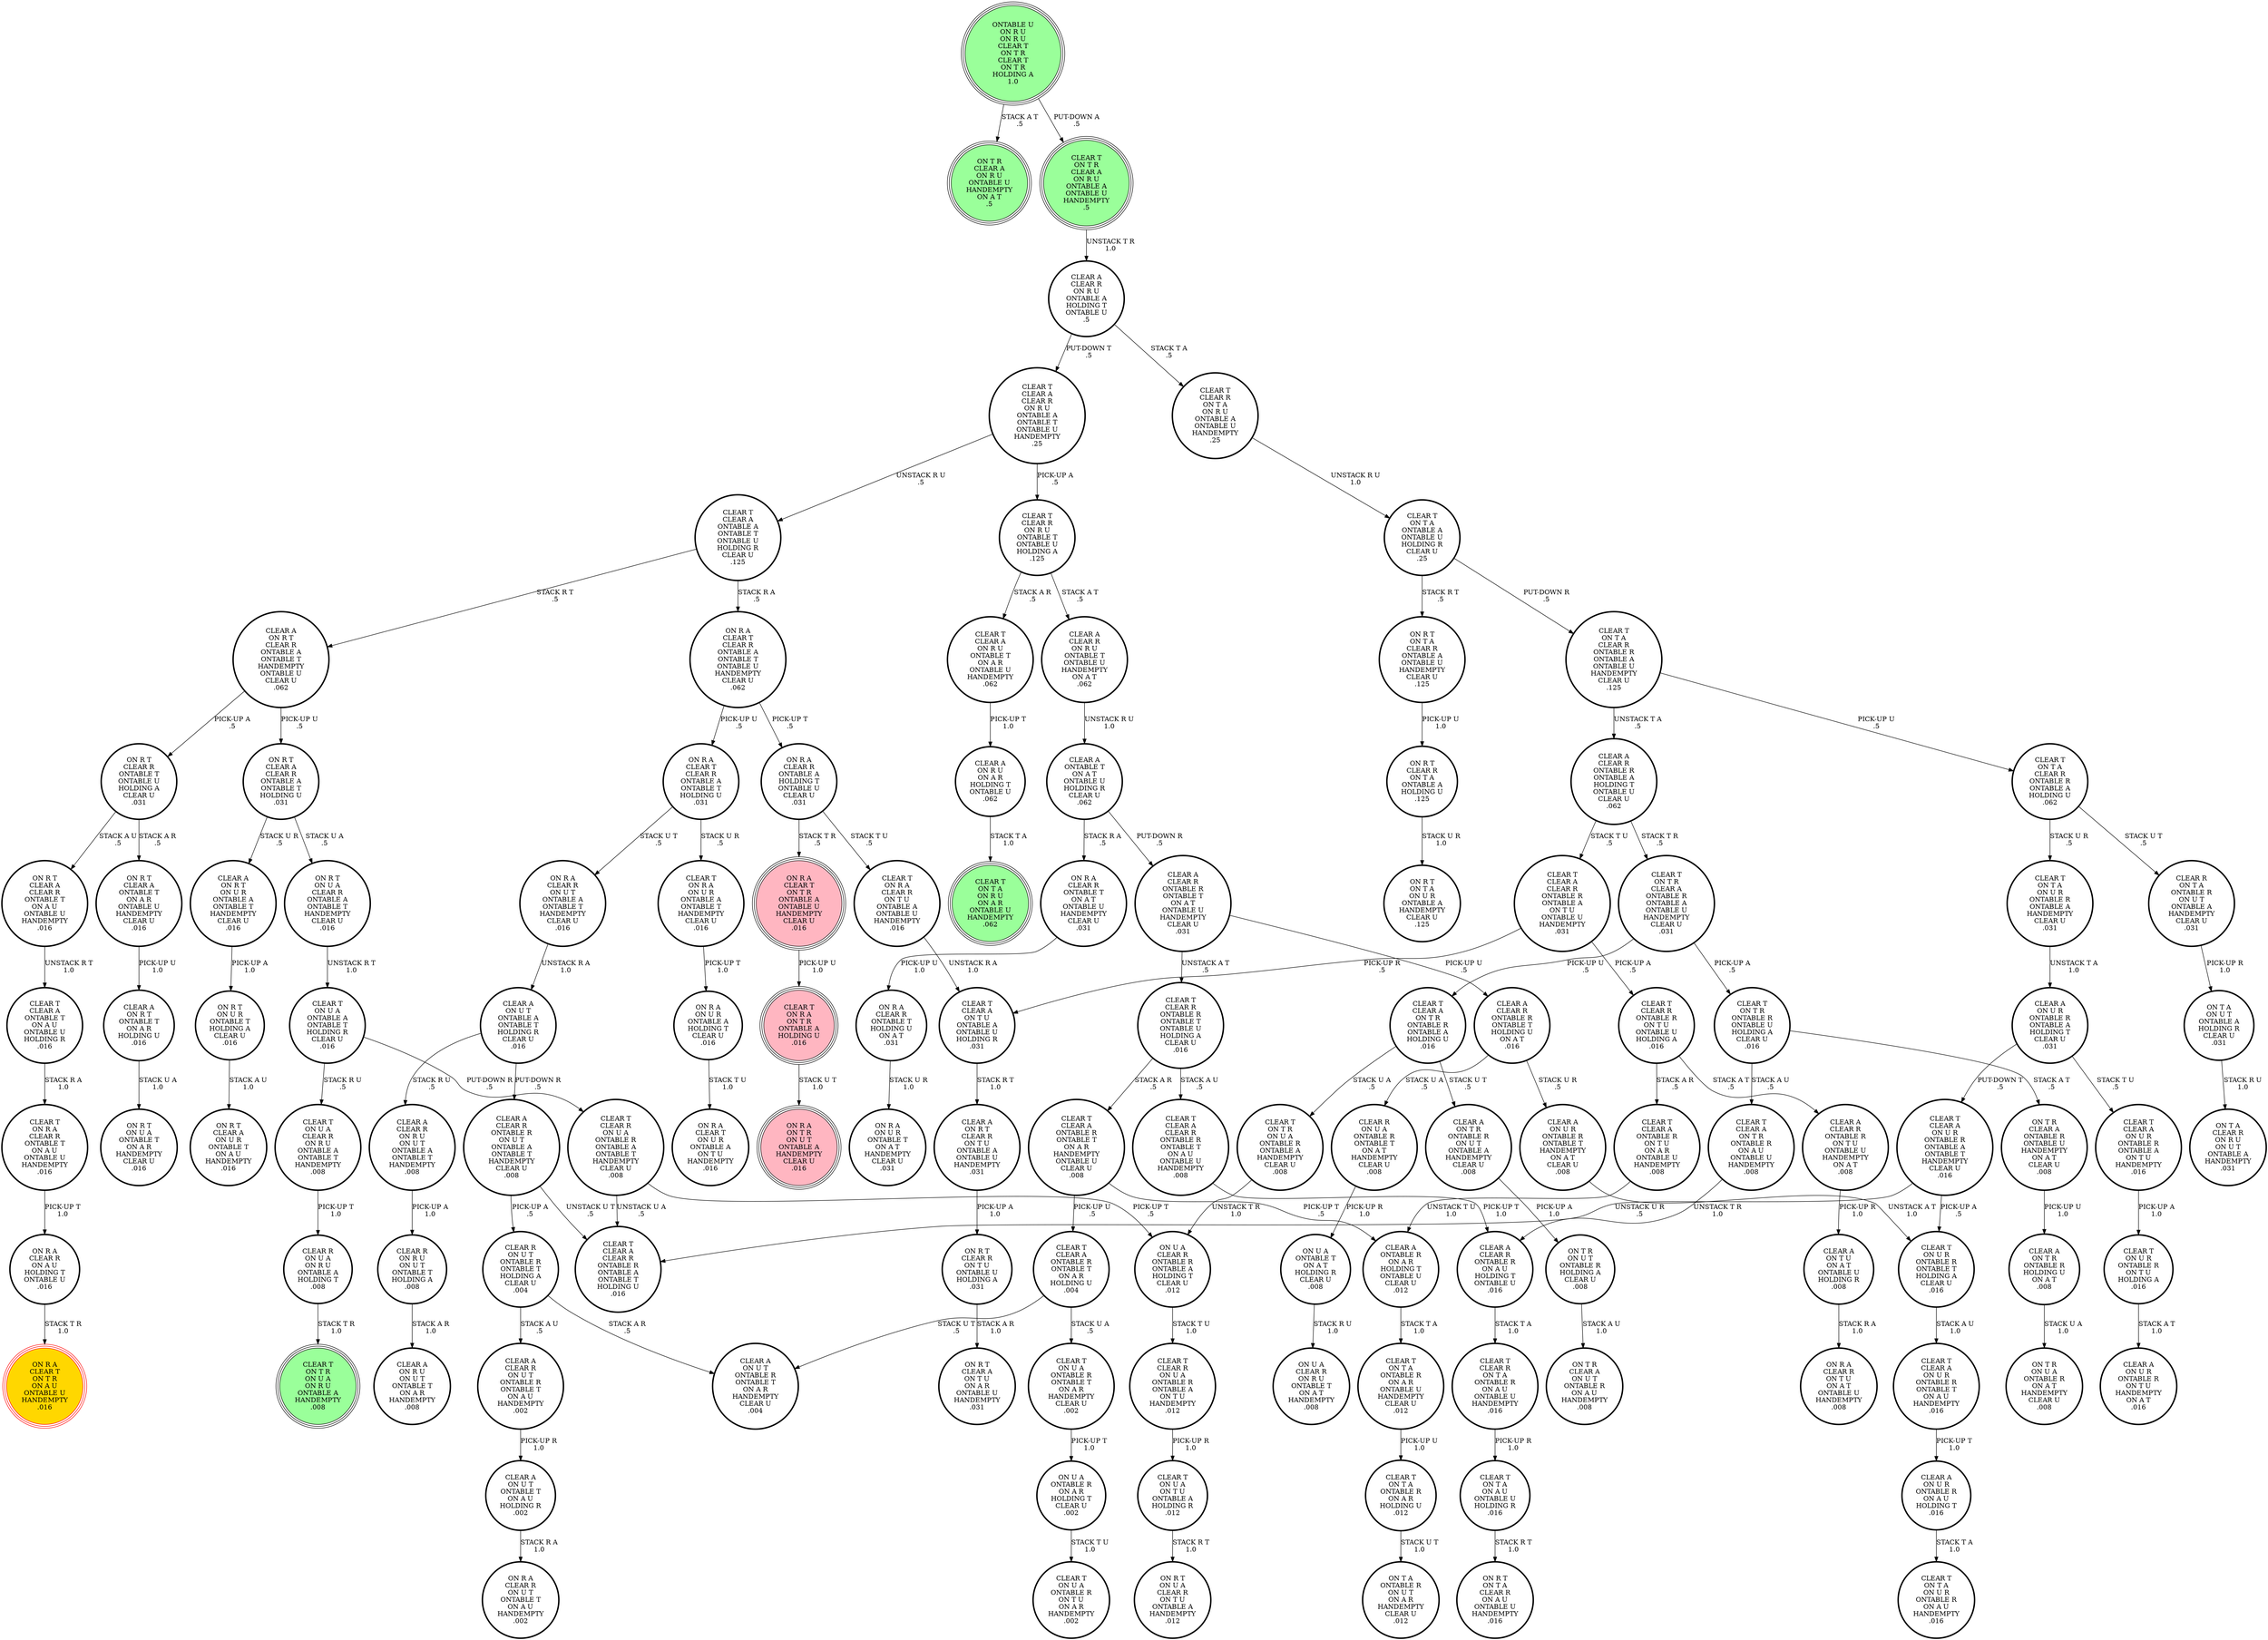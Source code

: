 digraph {
"CLEAR A\nON U R\nONTABLE R\nON A U\nHOLDING T\n.016\n" -> "CLEAR T\nON T A\nON U R\nONTABLE R\nON A U\nHANDEMPTY\n.016\n"[label="STACK T A\n1.0\n"];
"CLEAR T\nCLEAR A\nCLEAR R\nONTABLE R\nONTABLE A\nON T U\nONTABLE U\nHANDEMPTY\n.031\n" -> "CLEAR T\nCLEAR A\nON T U\nONTABLE A\nONTABLE U\nHOLDING R\n.031\n"[label="PICK-UP R\n.5\n"];
"CLEAR T\nCLEAR A\nCLEAR R\nONTABLE R\nONTABLE A\nON T U\nONTABLE U\nHANDEMPTY\n.031\n" -> "CLEAR T\nCLEAR R\nONTABLE R\nON T U\nONTABLE U\nHOLDING A\n.016\n"[label="PICK-UP A\n.5\n"];
"CLEAR A\nCLEAR R\nONTABLE R\nON T U\nONTABLE U\nHANDEMPTY\nON A T\n.008\n" -> "CLEAR A\nON T U\nON A T\nONTABLE U\nHOLDING R\n.008\n"[label="PICK-UP R\n1.0\n"];
"CLEAR T\nCLEAR A\nONTABLE A\nONTABLE T\nONTABLE U\nHOLDING R\nCLEAR U\n.125\n" -> "CLEAR A\nON R T\nCLEAR R\nONTABLE A\nONTABLE T\nHANDEMPTY\nONTABLE U\nCLEAR U\n.062\n"[label="STACK R T\n.5\n"];
"CLEAR T\nCLEAR A\nONTABLE A\nONTABLE T\nONTABLE U\nHOLDING R\nCLEAR U\n.125\n" -> "ON R A\nCLEAR T\nCLEAR R\nONTABLE A\nONTABLE T\nONTABLE U\nHANDEMPTY\nCLEAR U\n.062\n"[label="STACK R A\n.5\n"];
"ON T R\nON U T\nONTABLE R\nHOLDING A\nCLEAR U\n.008\n" -> "ON T R\nCLEAR A\nON U T\nONTABLE R\nON A U\nHANDEMPTY\n.008\n"[label="STACK A U\n1.0\n"];
"CLEAR A\nCLEAR R\nONTABLE R\nON U T\nONTABLE A\nONTABLE T\nHANDEMPTY\nCLEAR U\n.008\n" -> "CLEAR R\nON U T\nONTABLE R\nONTABLE T\nHOLDING A\nCLEAR U\n.004\n"[label="PICK-UP A\n.5\n"];
"CLEAR A\nCLEAR R\nONTABLE R\nON U T\nONTABLE A\nONTABLE T\nHANDEMPTY\nCLEAR U\n.008\n" -> "CLEAR T\nCLEAR A\nCLEAR R\nONTABLE R\nONTABLE A\nONTABLE T\nHOLDING U\n.016\n"[label="UNSTACK U T\n.5\n"];
"CLEAR T\nCLEAR A\nCLEAR R\nON R U\nONTABLE A\nONTABLE T\nONTABLE U\nHANDEMPTY\n.25\n" -> "CLEAR T\nCLEAR A\nONTABLE A\nONTABLE T\nONTABLE U\nHOLDING R\nCLEAR U\n.125\n"[label="UNSTACK R U\n.5\n"];
"CLEAR T\nCLEAR A\nCLEAR R\nON R U\nONTABLE A\nONTABLE T\nONTABLE U\nHANDEMPTY\n.25\n" -> "CLEAR T\nCLEAR R\nON R U\nONTABLE T\nONTABLE U\nHOLDING A\n.125\n"[label="PICK-UP A\n.5\n"];
"CLEAR T\nCLEAR A\nON T R\nONTABLE R\nON A U\nONTABLE U\nHANDEMPTY\n.008\n" -> "CLEAR A\nCLEAR R\nONTABLE R\nON A U\nHOLDING T\nONTABLE U\n.016\n"[label="UNSTACK T R\n1.0\n"];
"CLEAR A\nCLEAR R\nON R U\nON U T\nONTABLE A\nONTABLE T\nHANDEMPTY\n.008\n" -> "CLEAR R\nON R U\nON U T\nONTABLE T\nHOLDING A\n.008\n"[label="PICK-UP A\n1.0\n"];
"CLEAR R\nON U A\nON R U\nONTABLE A\nHOLDING T\n.008\n" -> "CLEAR T\nON T R\nON U A\nON R U\nONTABLE A\nHANDEMPTY\n.008\n"[label="STACK T R\n1.0\n"];
"ONTABLE U\nON R U\nON R U\nCLEAR T\nON T R\nCLEAR T\nON T R\nHOLDING A\n1.0\n" -> "ON T R\nCLEAR A\nON R U\nONTABLE U\nHANDEMPTY\nON A T\n.5\n"[label="STACK A T\n.5\n"];
"ONTABLE U\nON R U\nON R U\nCLEAR T\nON T R\nCLEAR T\nON T R\nHOLDING A\n1.0\n" -> "CLEAR T\nON T R\nCLEAR A\nON R U\nONTABLE A\nONTABLE U\nHANDEMPTY\n.5\n"[label="PUT-DOWN A\n.5\n"];
"ON R A\nCLEAR T\nCLEAR R\nONTABLE A\nONTABLE T\nONTABLE U\nHANDEMPTY\nCLEAR U\n.062\n" -> "ON R A\nCLEAR R\nONTABLE A\nHOLDING T\nONTABLE U\nCLEAR U\n.031\n"[label="PICK-UP T\n.5\n"];
"ON R A\nCLEAR T\nCLEAR R\nONTABLE A\nONTABLE T\nONTABLE U\nHANDEMPTY\nCLEAR U\n.062\n" -> "ON R A\nCLEAR T\nCLEAR R\nONTABLE A\nONTABLE T\nHOLDING U\n.031\n"[label="PICK-UP U\n.5\n"];
"ON R A\nCLEAR R\nONTABLE T\nHOLDING U\nON A T\n.031\n" -> "ON R A\nON U R\nONTABLE T\nON A T\nHANDEMPTY\nCLEAR U\n.031\n"[label="STACK U R\n1.0\n"];
"CLEAR A\nON T U\nON A T\nONTABLE U\nHOLDING R\n.008\n" -> "ON R A\nCLEAR R\nON T U\nON A T\nONTABLE U\nHANDEMPTY\n.008\n"[label="STACK R A\n1.0\n"];
"CLEAR T\nON U A\nONTABLE R\nONTABLE T\nON A R\nHANDEMPTY\nCLEAR U\n.002\n" -> "ON U A\nONTABLE R\nON A R\nHOLDING T\nCLEAR U\n.002\n"[label="PICK-UP T\n1.0\n"];
"CLEAR T\nON U A\nCLEAR R\nON R U\nONTABLE A\nONTABLE T\nHANDEMPTY\n.008\n" -> "CLEAR R\nON U A\nON R U\nONTABLE A\nHOLDING T\n.008\n"[label="PICK-UP T\n1.0\n"];
"CLEAR T\nCLEAR A\nONTABLE R\nONTABLE T\nON A R\nHANDEMPTY\nONTABLE U\nCLEAR U\n.008\n" -> "CLEAR A\nONTABLE R\nON A R\nHOLDING T\nONTABLE U\nCLEAR U\n.012\n"[label="PICK-UP T\n.5\n"];
"CLEAR T\nCLEAR A\nONTABLE R\nONTABLE T\nON A R\nHANDEMPTY\nONTABLE U\nCLEAR U\n.008\n" -> "CLEAR T\nCLEAR A\nONTABLE R\nONTABLE T\nON A R\nHOLDING U\n.004\n"[label="PICK-UP U\n.5\n"];
"CLEAR R\nON R U\nON U T\nONTABLE T\nHOLDING A\n.008\n" -> "CLEAR A\nON R U\nON U T\nONTABLE T\nON A R\nHANDEMPTY\n.008\n"[label="STACK A R\n1.0\n"];
"CLEAR T\nON T A\nONTABLE A\nONTABLE U\nHOLDING R\nCLEAR U\n.25\n" -> "ON R T\nON T A\nCLEAR R\nONTABLE A\nONTABLE U\nHANDEMPTY\nCLEAR U\n.125\n"[label="STACK R T\n.5\n"];
"CLEAR T\nON T A\nONTABLE A\nONTABLE U\nHOLDING R\nCLEAR U\n.25\n" -> "CLEAR T\nON T A\nCLEAR R\nONTABLE R\nONTABLE A\nONTABLE U\nHANDEMPTY\nCLEAR U\n.125\n"[label="PUT-DOWN R\n.5\n"];
"CLEAR A\nONTABLE R\nON A R\nHOLDING T\nONTABLE U\nCLEAR U\n.012\n" -> "CLEAR T\nON T A\nONTABLE R\nON A R\nONTABLE U\nHANDEMPTY\nCLEAR U\n.012\n"[label="STACK T A\n1.0\n"];
"CLEAR T\nCLEAR R\nON U A\nONTABLE R\nONTABLE A\nON T U\nHANDEMPTY\n.012\n" -> "CLEAR T\nON U A\nON T U\nONTABLE A\nHOLDING R\n.012\n"[label="PICK-UP R\n1.0\n"];
"CLEAR T\nON T A\nONTABLE R\nON A R\nHOLDING U\n.012\n" -> "ON T A\nONTABLE R\nON U T\nON A R\nHANDEMPTY\nCLEAR U\n.012\n"[label="STACK U T\n1.0\n"];
"ON R A\nCLEAR T\nON T R\nONTABLE A\nONTABLE U\nHANDEMPTY\nCLEAR U\n.016\n" -> "CLEAR T\nON R A\nON T R\nONTABLE A\nHOLDING U\n.016\n"[label="PICK-UP U\n1.0\n"];
"CLEAR T\nCLEAR A\nON U R\nONTABLE R\nONTABLE T\nON A U\nHANDEMPTY\n.016\n" -> "CLEAR A\nON U R\nONTABLE R\nON A U\nHOLDING T\n.016\n"[label="PICK-UP T\n1.0\n"];
"CLEAR T\nCLEAR A\nONTABLE R\nONTABLE T\nON A R\nHOLDING U\n.004\n" -> "CLEAR T\nON U A\nONTABLE R\nONTABLE T\nON A R\nHANDEMPTY\nCLEAR U\n.002\n"[label="STACK U A\n.5\n"];
"CLEAR T\nCLEAR A\nONTABLE R\nONTABLE T\nON A R\nHOLDING U\n.004\n" -> "CLEAR A\nON U T\nONTABLE R\nONTABLE T\nON A R\nHANDEMPTY\nCLEAR U\n.004\n"[label="STACK U T\n.5\n"];
"CLEAR T\nON T R\nCLEAR A\nONTABLE R\nONTABLE A\nONTABLE U\nHANDEMPTY\nCLEAR U\n.031\n" -> "CLEAR T\nON T R\nONTABLE R\nONTABLE U\nHOLDING A\nCLEAR U\n.016\n"[label="PICK-UP A\n.5\n"];
"CLEAR T\nON T R\nCLEAR A\nONTABLE R\nONTABLE A\nONTABLE U\nHANDEMPTY\nCLEAR U\n.031\n" -> "CLEAR T\nCLEAR A\nON T R\nONTABLE R\nONTABLE A\nHOLDING U\n.016\n"[label="PICK-UP U\n.5\n"];
"CLEAR A\nCLEAR R\nON U T\nONTABLE R\nONTABLE T\nON A U\nHANDEMPTY\n.002\n" -> "CLEAR A\nON U T\nONTABLE T\nON A U\nHOLDING R\n.002\n"[label="PICK-UP R\n1.0\n"];
"CLEAR T\nON T R\nCLEAR A\nON R U\nONTABLE A\nONTABLE U\nHANDEMPTY\n.5\n" -> "CLEAR A\nCLEAR R\nON R U\nONTABLE A\nHOLDING T\nONTABLE U\n.5\n"[label="UNSTACK T R\n1.0\n"];
"CLEAR R\nON T A\nONTABLE R\nON U T\nONTABLE A\nHANDEMPTY\nCLEAR U\n.031\n" -> "ON T A\nON U T\nONTABLE A\nHOLDING R\nCLEAR U\n.031\n"[label="PICK-UP R\n1.0\n"];
"CLEAR A\nCLEAR R\nON R U\nONTABLE A\nHOLDING T\nONTABLE U\n.5\n" -> "CLEAR T\nCLEAR R\nON T A\nON R U\nONTABLE A\nONTABLE U\nHANDEMPTY\n.25\n"[label="STACK T A\n.5\n"];
"CLEAR A\nCLEAR R\nON R U\nONTABLE A\nHOLDING T\nONTABLE U\n.5\n" -> "CLEAR T\nCLEAR A\nCLEAR R\nON R U\nONTABLE A\nONTABLE T\nONTABLE U\nHANDEMPTY\n.25\n"[label="PUT-DOWN T\n.5\n"];
"CLEAR A\nON R T\nON U R\nONTABLE A\nONTABLE T\nHANDEMPTY\nCLEAR U\n.016\n" -> "ON R T\nON U R\nONTABLE T\nHOLDING A\nCLEAR U\n.016\n"[label="PICK-UP A\n1.0\n"];
"ON R A\nCLEAR T\nCLEAR R\nONTABLE A\nONTABLE T\nHOLDING U\n.031\n" -> "CLEAR T\nON R A\nON U R\nONTABLE A\nONTABLE T\nHANDEMPTY\nCLEAR U\n.016\n"[label="STACK U R\n.5\n"];
"ON R A\nCLEAR T\nCLEAR R\nONTABLE A\nONTABLE T\nHOLDING U\n.031\n" -> "ON R A\nCLEAR R\nON U T\nONTABLE A\nONTABLE T\nHANDEMPTY\nCLEAR U\n.016\n"[label="STACK U T\n.5\n"];
"CLEAR T\nON T A\nON A U\nONTABLE U\nHOLDING R\n.016\n" -> "ON R T\nON T A\nCLEAR R\nON A U\nONTABLE U\nHANDEMPTY\n.016\n"[label="STACK R T\n1.0\n"];
"CLEAR A\nON R T\nCLEAR R\nONTABLE A\nONTABLE T\nHANDEMPTY\nONTABLE U\nCLEAR U\n.062\n" -> "ON R T\nCLEAR R\nONTABLE T\nONTABLE U\nHOLDING A\nCLEAR U\n.031\n"[label="PICK-UP A\n.5\n"];
"CLEAR A\nON R T\nCLEAR R\nONTABLE A\nONTABLE T\nHANDEMPTY\nONTABLE U\nCLEAR U\n.062\n" -> "ON R T\nCLEAR A\nCLEAR R\nONTABLE A\nONTABLE T\nHOLDING U\n.031\n"[label="PICK-UP U\n.5\n"];
"CLEAR T\nON R A\nCLEAR R\nONTABLE T\nON A U\nONTABLE U\nHANDEMPTY\n.016\n" -> "ON R A\nCLEAR R\nON A U\nHOLDING T\nONTABLE U\n.016\n"[label="PICK-UP T\n1.0\n"];
"CLEAR R\nON U A\nONTABLE R\nONTABLE T\nON A T\nHANDEMPTY\nCLEAR U\n.008\n" -> "ON U A\nONTABLE T\nON A T\nHOLDING R\nCLEAR U\n.008\n"[label="PICK-UP R\n1.0\n"];
"CLEAR T\nON U R\nONTABLE R\nONTABLE T\nHOLDING A\nCLEAR U\n.016\n" -> "CLEAR T\nCLEAR A\nON U R\nONTABLE R\nONTABLE T\nON A U\nHANDEMPTY\n.016\n"[label="STACK A U\n1.0\n"];
"CLEAR T\nON T A\nONTABLE R\nON A R\nONTABLE U\nHANDEMPTY\nCLEAR U\n.012\n" -> "CLEAR T\nON T A\nONTABLE R\nON A R\nHOLDING U\n.012\n"[label="PICK-UP U\n1.0\n"];
"ON R T\nCLEAR A\nONTABLE T\nON A R\nONTABLE U\nHANDEMPTY\nCLEAR U\n.016\n" -> "CLEAR A\nON R T\nONTABLE T\nON A R\nHOLDING U\n.016\n"[label="PICK-UP U\n1.0\n"];
"ON R T\nCLEAR R\nON T U\nONTABLE U\nHOLDING A\n.031\n" -> "ON R T\nCLEAR A\nON T U\nON A R\nONTABLE U\nHANDEMPTY\n.031\n"[label="STACK A R\n1.0\n"];
"CLEAR A\nON U T\nONTABLE T\nON A U\nHOLDING R\n.002\n" -> "ON R A\nCLEAR R\nON U T\nONTABLE T\nON A U\nHANDEMPTY\n.002\n"[label="STACK R A\n1.0\n"];
"CLEAR T\nCLEAR A\nON T R\nONTABLE R\nONTABLE A\nHOLDING U\n.016\n" -> "CLEAR T\nON T R\nON U A\nONTABLE R\nONTABLE A\nHANDEMPTY\nCLEAR U\n.008\n"[label="STACK U A\n.5\n"];
"CLEAR T\nCLEAR A\nON T R\nONTABLE R\nONTABLE A\nHOLDING U\n.016\n" -> "CLEAR A\nON T R\nONTABLE R\nON U T\nONTABLE A\nHANDEMPTY\nCLEAR U\n.008\n"[label="STACK U T\n.5\n"];
"CLEAR A\nCLEAR R\nONTABLE R\nONTABLE T\nHOLDING U\nON A T\n.016\n" -> "CLEAR R\nON U A\nONTABLE R\nONTABLE T\nON A T\nHANDEMPTY\nCLEAR U\n.008\n"[label="STACK U A\n.5\n"];
"CLEAR A\nCLEAR R\nONTABLE R\nONTABLE T\nHOLDING U\nON A T\n.016\n" -> "CLEAR A\nON U R\nONTABLE R\nONTABLE T\nHANDEMPTY\nON A T\nCLEAR U\n.008\n"[label="STACK U R\n.5\n"];
"CLEAR A\nON U T\nONTABLE A\nONTABLE T\nHOLDING R\nCLEAR U\n.016\n" -> "CLEAR A\nCLEAR R\nONTABLE R\nON U T\nONTABLE A\nONTABLE T\nHANDEMPTY\nCLEAR U\n.008\n"[label="PUT-DOWN R\n.5\n"];
"CLEAR A\nON U T\nONTABLE A\nONTABLE T\nHOLDING R\nCLEAR U\n.016\n" -> "CLEAR A\nCLEAR R\nON R U\nON U T\nONTABLE A\nONTABLE T\nHANDEMPTY\n.008\n"[label="STACK R U\n.5\n"];
"CLEAR T\nCLEAR A\nCLEAR R\nONTABLE R\nONTABLE T\nON A U\nONTABLE U\nHANDEMPTY\n.008\n" -> "CLEAR A\nCLEAR R\nONTABLE R\nON A U\nHOLDING T\nONTABLE U\n.016\n"[label="PICK-UP T\n1.0\n"];
"CLEAR A\nON R U\nON A R\nHOLDING T\nONTABLE U\n.062\n" -> "CLEAR T\nON T A\nON R U\nON A R\nONTABLE U\nHANDEMPTY\n.062\n"[label="STACK T A\n1.0\n"];
"CLEAR T\nCLEAR R\nONTABLE R\nONTABLE T\nONTABLE U\nHOLDING A\nCLEAR U\n.016\n" -> "CLEAR T\nCLEAR A\nONTABLE R\nONTABLE T\nON A R\nHANDEMPTY\nONTABLE U\nCLEAR U\n.008\n"[label="STACK A R\n.5\n"];
"CLEAR T\nCLEAR R\nONTABLE R\nONTABLE T\nONTABLE U\nHOLDING A\nCLEAR U\n.016\n" -> "CLEAR T\nCLEAR A\nCLEAR R\nONTABLE R\nONTABLE T\nON A U\nONTABLE U\nHANDEMPTY\n.008\n"[label="STACK A U\n.5\n"];
"CLEAR A\nON U R\nONTABLE R\nONTABLE T\nHANDEMPTY\nON A T\nCLEAR U\n.008\n" -> "CLEAR T\nON U R\nONTABLE R\nONTABLE T\nHOLDING A\nCLEAR U\n.016\n"[label="UNSTACK A T\n1.0\n"];
"CLEAR A\nCLEAR R\nONTABLE R\nONTABLE A\nHOLDING T\nONTABLE U\nCLEAR U\n.062\n" -> "CLEAR T\nON T R\nCLEAR A\nONTABLE R\nONTABLE A\nONTABLE U\nHANDEMPTY\nCLEAR U\n.031\n"[label="STACK T R\n.5\n"];
"CLEAR A\nCLEAR R\nONTABLE R\nONTABLE A\nHOLDING T\nONTABLE U\nCLEAR U\n.062\n" -> "CLEAR T\nCLEAR A\nCLEAR R\nONTABLE R\nONTABLE A\nON T U\nONTABLE U\nHANDEMPTY\n.031\n"[label="STACK T U\n.5\n"];
"CLEAR A\nONTABLE T\nON A T\nONTABLE U\nHOLDING R\nCLEAR U\n.062\n" -> "CLEAR A\nCLEAR R\nONTABLE R\nONTABLE T\nON A T\nONTABLE U\nHANDEMPTY\nCLEAR U\n.031\n"[label="PUT-DOWN R\n.5\n"];
"CLEAR A\nONTABLE T\nON A T\nONTABLE U\nHOLDING R\nCLEAR U\n.062\n" -> "ON R A\nCLEAR R\nONTABLE T\nON A T\nONTABLE U\nHANDEMPTY\nCLEAR U\n.031\n"[label="STACK R A\n.5\n"];
"CLEAR A\nON T R\nONTABLE R\nON U T\nONTABLE A\nHANDEMPTY\nCLEAR U\n.008\n" -> "ON T R\nON U T\nONTABLE R\nHOLDING A\nCLEAR U\n.008\n"[label="PICK-UP A\n1.0\n"];
"CLEAR T\nCLEAR A\nON R U\nONTABLE T\nON A R\nONTABLE U\nHANDEMPTY\n.062\n" -> "CLEAR A\nON R U\nON A R\nHOLDING T\nONTABLE U\n.062\n"[label="PICK-UP T\n1.0\n"];
"ON R A\nCLEAR R\nON A U\nHOLDING T\nONTABLE U\n.016\n" -> "ON R A\nCLEAR T\nON T R\nON A U\nONTABLE U\nHANDEMPTY\n.016\n"[label="STACK T R\n1.0\n"];
"ON R T\nCLEAR R\nON T A\nONTABLE A\nHOLDING U\n.125\n" -> "ON R T\nON T A\nON U R\nONTABLE A\nHANDEMPTY\nCLEAR U\n.125\n"[label="STACK U R\n1.0\n"];
"CLEAR T\nON R A\nON T R\nONTABLE A\nHOLDING U\n.016\n" -> "ON R A\nON T R\nON U T\nONTABLE A\nHANDEMPTY\nCLEAR U\n.016\n"[label="STACK U T\n1.0\n"];
"CLEAR T\nON U R\nONTABLE R\nON T U\nHOLDING A\n.016\n" -> "CLEAR A\nON U R\nONTABLE R\nON T U\nHANDEMPTY\nON A T\n.016\n"[label="STACK A T\n1.0\n"];
"CLEAR T\nCLEAR R\nON T A\nONTABLE R\nON A U\nONTABLE U\nHANDEMPTY\n.016\n" -> "CLEAR T\nON T A\nON A U\nONTABLE U\nHOLDING R\n.016\n"[label="PICK-UP R\n1.0\n"];
"ON U A\nCLEAR R\nONTABLE R\nONTABLE A\nHOLDING T\nCLEAR U\n.012\n" -> "CLEAR T\nCLEAR R\nON U A\nONTABLE R\nONTABLE A\nON T U\nHANDEMPTY\n.012\n"[label="STACK T U\n1.0\n"];
"ON U A\nONTABLE R\nON A R\nHOLDING T\nCLEAR U\n.002\n" -> "CLEAR T\nON U A\nONTABLE R\nON T U\nON A R\nHANDEMPTY\n.002\n"[label="STACK T U\n1.0\n"];
"CLEAR T\nCLEAR A\nON T U\nONTABLE A\nONTABLE U\nHOLDING R\n.031\n" -> "CLEAR A\nON R T\nCLEAR R\nON T U\nONTABLE A\nONTABLE U\nHANDEMPTY\n.031\n"[label="STACK R T\n1.0\n"];
"ON R T\nCLEAR A\nCLEAR R\nONTABLE T\nON A U\nONTABLE U\nHANDEMPTY\n.016\n" -> "CLEAR T\nCLEAR A\nONTABLE T\nON A U\nONTABLE U\nHOLDING R\n.016\n"[label="UNSTACK R T\n1.0\n"];
"CLEAR T\nCLEAR A\nONTABLE T\nON A U\nONTABLE U\nHOLDING R\n.016\n" -> "CLEAR T\nON R A\nCLEAR R\nONTABLE T\nON A U\nONTABLE U\nHANDEMPTY\n.016\n"[label="STACK R A\n1.0\n"];
"CLEAR T\nCLEAR A\nON U R\nONTABLE R\nONTABLE A\nONTABLE T\nHANDEMPTY\nCLEAR U\n.016\n" -> "CLEAR T\nCLEAR A\nCLEAR R\nONTABLE R\nONTABLE A\nONTABLE T\nHOLDING U\n.016\n"[label="UNSTACK U R\n.5\n"];
"CLEAR T\nCLEAR A\nON U R\nONTABLE R\nONTABLE A\nONTABLE T\nHANDEMPTY\nCLEAR U\n.016\n" -> "CLEAR T\nON U R\nONTABLE R\nONTABLE T\nHOLDING A\nCLEAR U\n.016\n"[label="PICK-UP A\n.5\n"];
"ON R A\nCLEAR R\nONTABLE A\nHOLDING T\nONTABLE U\nCLEAR U\n.031\n" -> "ON R A\nCLEAR T\nON T R\nONTABLE A\nONTABLE U\nHANDEMPTY\nCLEAR U\n.016\n"[label="STACK T R\n.5\n"];
"ON R A\nCLEAR R\nONTABLE A\nHOLDING T\nONTABLE U\nCLEAR U\n.031\n" -> "CLEAR T\nON R A\nCLEAR R\nON T U\nONTABLE A\nONTABLE U\nHANDEMPTY\n.016\n"[label="STACK T U\n.5\n"];
"CLEAR T\nON T A\nCLEAR R\nONTABLE R\nONTABLE A\nONTABLE U\nHANDEMPTY\nCLEAR U\n.125\n" -> "CLEAR A\nCLEAR R\nONTABLE R\nONTABLE A\nHOLDING T\nONTABLE U\nCLEAR U\n.062\n"[label="UNSTACK T A\n.5\n"];
"CLEAR T\nON T A\nCLEAR R\nONTABLE R\nONTABLE A\nONTABLE U\nHANDEMPTY\nCLEAR U\n.125\n" -> "CLEAR T\nON T A\nCLEAR R\nONTABLE R\nONTABLE A\nHOLDING U\n.062\n"[label="PICK-UP U\n.5\n"];
"CLEAR A\nON R T\nCLEAR R\nON T U\nONTABLE A\nONTABLE U\nHANDEMPTY\n.031\n" -> "ON R T\nCLEAR R\nON T U\nONTABLE U\nHOLDING A\n.031\n"[label="PICK-UP A\n1.0\n"];
"CLEAR T\nON T A\nCLEAR R\nONTABLE R\nONTABLE A\nHOLDING U\n.062\n" -> "CLEAR T\nON T A\nON U R\nONTABLE R\nONTABLE A\nHANDEMPTY\nCLEAR U\n.031\n"[label="STACK U R\n.5\n"];
"CLEAR T\nON T A\nCLEAR R\nONTABLE R\nONTABLE A\nHOLDING U\n.062\n" -> "CLEAR R\nON T A\nONTABLE R\nON U T\nONTABLE A\nHANDEMPTY\nCLEAR U\n.031\n"[label="STACK U T\n.5\n"];
"ON U A\nONTABLE T\nON A T\nHOLDING R\nCLEAR U\n.008\n" -> "ON U A\nCLEAR R\nON R U\nONTABLE T\nON A T\nHANDEMPTY\n.008\n"[label="STACK R U\n1.0\n"];
"CLEAR T\nCLEAR R\nONTABLE R\nON T U\nONTABLE U\nHOLDING A\n.016\n" -> "CLEAR T\nCLEAR A\nONTABLE R\nON T U\nON A R\nONTABLE U\nHANDEMPTY\n.008\n"[label="STACK A R\n.5\n"];
"CLEAR T\nCLEAR R\nONTABLE R\nON T U\nONTABLE U\nHOLDING A\n.016\n" -> "CLEAR A\nCLEAR R\nONTABLE R\nON T U\nONTABLE U\nHANDEMPTY\nON A T\n.008\n"[label="STACK A T\n.5\n"];
"CLEAR R\nON U T\nONTABLE R\nONTABLE T\nHOLDING A\nCLEAR U\n.004\n" -> "CLEAR A\nCLEAR R\nON U T\nONTABLE R\nONTABLE T\nON A U\nHANDEMPTY\n.002\n"[label="STACK A U\n.5\n"];
"CLEAR R\nON U T\nONTABLE R\nONTABLE T\nHOLDING A\nCLEAR U\n.004\n" -> "CLEAR A\nON U T\nONTABLE R\nONTABLE T\nON A R\nHANDEMPTY\nCLEAR U\n.004\n"[label="STACK A R\n.5\n"];
"ON T R\nCLEAR A\nONTABLE R\nONTABLE U\nHANDEMPTY\nON A T\nCLEAR U\n.008\n" -> "CLEAR A\nON T R\nONTABLE R\nHOLDING U\nON A T\n.008\n"[label="PICK-UP U\n1.0\n"];
"CLEAR A\nON U R\nONTABLE R\nONTABLE A\nHOLDING T\nCLEAR U\n.031\n" -> "CLEAR T\nCLEAR A\nON U R\nONTABLE R\nONTABLE A\nONTABLE T\nHANDEMPTY\nCLEAR U\n.016\n"[label="PUT-DOWN T\n.5\n"];
"CLEAR A\nON U R\nONTABLE R\nONTABLE A\nHOLDING T\nCLEAR U\n.031\n" -> "CLEAR T\nCLEAR A\nON U R\nONTABLE R\nONTABLE A\nON T U\nHANDEMPTY\n.016\n"[label="STACK T U\n.5\n"];
"ON R T\nON U R\nONTABLE T\nHOLDING A\nCLEAR U\n.016\n" -> "ON R T\nCLEAR A\nON U R\nONTABLE T\nON A U\nHANDEMPTY\n.016\n"[label="STACK A U\n1.0\n"];
"CLEAR A\nCLEAR R\nON R U\nONTABLE T\nONTABLE U\nHANDEMPTY\nON A T\n.062\n" -> "CLEAR A\nONTABLE T\nON A T\nONTABLE U\nHOLDING R\nCLEAR U\n.062\n"[label="UNSTACK R U\n1.0\n"];
"ON R A\nCLEAR R\nONTABLE T\nON A T\nONTABLE U\nHANDEMPTY\nCLEAR U\n.031\n" -> "ON R A\nCLEAR R\nONTABLE T\nHOLDING U\nON A T\n.031\n"[label="PICK-UP U\n1.0\n"];
"CLEAR T\nON U A\nON T U\nONTABLE A\nHOLDING R\n.012\n" -> "ON R T\nON U A\nCLEAR R\nON T U\nONTABLE A\nHANDEMPTY\n.012\n"[label="STACK R T\n1.0\n"];
"CLEAR T\nCLEAR R\nON R U\nONTABLE T\nONTABLE U\nHOLDING A\n.125\n" -> "CLEAR T\nCLEAR A\nON R U\nONTABLE T\nON A R\nONTABLE U\nHANDEMPTY\n.062\n"[label="STACK A R\n.5\n"];
"CLEAR T\nCLEAR R\nON R U\nONTABLE T\nONTABLE U\nHOLDING A\n.125\n" -> "CLEAR A\nCLEAR R\nON R U\nONTABLE T\nONTABLE U\nHANDEMPTY\nON A T\n.062\n"[label="STACK A T\n.5\n"];
"CLEAR T\nCLEAR R\nON T A\nON R U\nONTABLE A\nONTABLE U\nHANDEMPTY\n.25\n" -> "CLEAR T\nON T A\nONTABLE A\nONTABLE U\nHOLDING R\nCLEAR U\n.25\n"[label="UNSTACK R U\n1.0\n"];
"CLEAR T\nCLEAR A\nON U R\nONTABLE R\nONTABLE A\nON T U\nHANDEMPTY\n.016\n" -> "CLEAR T\nON U R\nONTABLE R\nON T U\nHOLDING A\n.016\n"[label="PICK-UP A\n1.0\n"];
"ON R T\nCLEAR A\nCLEAR R\nONTABLE A\nONTABLE T\nHOLDING U\n.031\n" -> "CLEAR A\nON R T\nON U R\nONTABLE A\nONTABLE T\nHANDEMPTY\nCLEAR U\n.016\n"[label="STACK U R\n.5\n"];
"ON R T\nCLEAR A\nCLEAR R\nONTABLE A\nONTABLE T\nHOLDING U\n.031\n" -> "ON R T\nON U A\nCLEAR R\nONTABLE A\nONTABLE T\nHANDEMPTY\nCLEAR U\n.016\n"[label="STACK U A\n.5\n"];
"ON R A\nON U R\nONTABLE A\nHOLDING T\nCLEAR U\n.016\n" -> "ON R A\nCLEAR T\nON U R\nONTABLE A\nON T U\nHANDEMPTY\n.016\n"[label="STACK T U\n1.0\n"];
"CLEAR T\nCLEAR R\nON U A\nONTABLE R\nONTABLE A\nONTABLE T\nHANDEMPTY\nCLEAR U\n.008\n" -> "CLEAR T\nCLEAR A\nCLEAR R\nONTABLE R\nONTABLE A\nONTABLE T\nHOLDING U\n.016\n"[label="UNSTACK U A\n.5\n"];
"CLEAR T\nCLEAR R\nON U A\nONTABLE R\nONTABLE A\nONTABLE T\nHANDEMPTY\nCLEAR U\n.008\n" -> "ON U A\nCLEAR R\nONTABLE R\nONTABLE A\nHOLDING T\nCLEAR U\n.012\n"[label="PICK-UP T\n.5\n"];
"CLEAR T\nON U A\nONTABLE A\nONTABLE T\nHOLDING R\nCLEAR U\n.016\n" -> "CLEAR T\nCLEAR R\nON U A\nONTABLE R\nONTABLE A\nONTABLE T\nHANDEMPTY\nCLEAR U\n.008\n"[label="PUT-DOWN R\n.5\n"];
"CLEAR T\nON U A\nONTABLE A\nONTABLE T\nHOLDING R\nCLEAR U\n.016\n" -> "CLEAR T\nON U A\nCLEAR R\nON R U\nONTABLE A\nONTABLE T\nHANDEMPTY\n.008\n"[label="STACK R U\n.5\n"];
"CLEAR T\nCLEAR A\nONTABLE R\nON T U\nON A R\nONTABLE U\nHANDEMPTY\n.008\n" -> "CLEAR A\nONTABLE R\nON A R\nHOLDING T\nONTABLE U\nCLEAR U\n.012\n"[label="UNSTACK T U\n1.0\n"];
"CLEAR A\nCLEAR R\nONTABLE R\nONTABLE T\nON A T\nONTABLE U\nHANDEMPTY\nCLEAR U\n.031\n" -> "CLEAR T\nCLEAR R\nONTABLE R\nONTABLE T\nONTABLE U\nHOLDING A\nCLEAR U\n.016\n"[label="UNSTACK A T\n.5\n"];
"CLEAR A\nCLEAR R\nONTABLE R\nONTABLE T\nON A T\nONTABLE U\nHANDEMPTY\nCLEAR U\n.031\n" -> "CLEAR A\nCLEAR R\nONTABLE R\nONTABLE T\nHOLDING U\nON A T\n.016\n"[label="PICK-UP U\n.5\n"];
"CLEAR A\nON R T\nONTABLE T\nON A R\nHOLDING U\n.016\n" -> "ON R T\nON U A\nONTABLE T\nON A R\nHANDEMPTY\nCLEAR U\n.016\n"[label="STACK U A\n1.0\n"];
"CLEAR T\nON T R\nON U A\nONTABLE R\nONTABLE A\nHANDEMPTY\nCLEAR U\n.008\n" -> "ON U A\nCLEAR R\nONTABLE R\nONTABLE A\nHOLDING T\nCLEAR U\n.012\n"[label="UNSTACK T R\n1.0\n"];
"ON R T\nON U A\nCLEAR R\nONTABLE A\nONTABLE T\nHANDEMPTY\nCLEAR U\n.016\n" -> "CLEAR T\nON U A\nONTABLE A\nONTABLE T\nHOLDING R\nCLEAR U\n.016\n"[label="UNSTACK R T\n1.0\n"];
"CLEAR T\nON R A\nCLEAR R\nON T U\nONTABLE A\nONTABLE U\nHANDEMPTY\n.016\n" -> "CLEAR T\nCLEAR A\nON T U\nONTABLE A\nONTABLE U\nHOLDING R\n.031\n"[label="UNSTACK R A\n1.0\n"];
"CLEAR A\nON T R\nONTABLE R\nHOLDING U\nON A T\n.008\n" -> "ON T R\nON U A\nONTABLE R\nON A T\nHANDEMPTY\nCLEAR U\n.008\n"[label="STACK U A\n1.0\n"];
"CLEAR T\nON T A\nON U R\nONTABLE R\nONTABLE A\nHANDEMPTY\nCLEAR U\n.031\n" -> "CLEAR A\nON U R\nONTABLE R\nONTABLE A\nHOLDING T\nCLEAR U\n.031\n"[label="UNSTACK T A\n1.0\n"];
"ON T A\nON U T\nONTABLE A\nHOLDING R\nCLEAR U\n.031\n" -> "ON T A\nCLEAR R\nON R U\nON U T\nONTABLE A\nHANDEMPTY\n.031\n"[label="STACK R U\n1.0\n"];
"CLEAR A\nCLEAR R\nONTABLE R\nON A U\nHOLDING T\nONTABLE U\n.016\n" -> "CLEAR T\nCLEAR R\nON T A\nONTABLE R\nON A U\nONTABLE U\nHANDEMPTY\n.016\n"[label="STACK T A\n1.0\n"];
"CLEAR T\nON T R\nONTABLE R\nONTABLE U\nHOLDING A\nCLEAR U\n.016\n" -> "CLEAR T\nCLEAR A\nON T R\nONTABLE R\nON A U\nONTABLE U\nHANDEMPTY\n.008\n"[label="STACK A U\n.5\n"];
"CLEAR T\nON T R\nONTABLE R\nONTABLE U\nHOLDING A\nCLEAR U\n.016\n" -> "ON T R\nCLEAR A\nONTABLE R\nONTABLE U\nHANDEMPTY\nON A T\nCLEAR U\n.008\n"[label="STACK A T\n.5\n"];
"CLEAR T\nON R A\nON U R\nONTABLE A\nONTABLE T\nHANDEMPTY\nCLEAR U\n.016\n" -> "ON R A\nON U R\nONTABLE A\nHOLDING T\nCLEAR U\n.016\n"[label="PICK-UP T\n1.0\n"];
"ON R T\nON T A\nCLEAR R\nONTABLE A\nONTABLE U\nHANDEMPTY\nCLEAR U\n.125\n" -> "ON R T\nCLEAR R\nON T A\nONTABLE A\nHOLDING U\n.125\n"[label="PICK-UP U\n1.0\n"];
"ON R A\nCLEAR R\nON U T\nONTABLE A\nONTABLE T\nHANDEMPTY\nCLEAR U\n.016\n" -> "CLEAR A\nON U T\nONTABLE A\nONTABLE T\nHOLDING R\nCLEAR U\n.016\n"[label="UNSTACK R A\n1.0\n"];
"ON R T\nCLEAR R\nONTABLE T\nONTABLE U\nHOLDING A\nCLEAR U\n.031\n" -> "ON R T\nCLEAR A\nCLEAR R\nONTABLE T\nON A U\nONTABLE U\nHANDEMPTY\n.016\n"[label="STACK A U\n.5\n"];
"ON R T\nCLEAR R\nONTABLE T\nONTABLE U\nHOLDING A\nCLEAR U\n.031\n" -> "ON R T\nCLEAR A\nONTABLE T\nON A R\nONTABLE U\nHANDEMPTY\nCLEAR U\n.016\n"[label="STACK A R\n.5\n"];
"CLEAR T\nON T R\nON U A\nON R U\nONTABLE A\nHANDEMPTY\n.008\n" [shape=circle, style=filled, fillcolor=palegreen1, peripheries=3];
"CLEAR A\nON R U\nON U T\nONTABLE T\nON A R\nHANDEMPTY\n.008\n" [shape=circle, penwidth=3];
"ON R T\nON U A\nONTABLE T\nON A R\nHANDEMPTY\nCLEAR U\n.016\n" [shape=circle, penwidth=3];
"ON R A\nON U R\nONTABLE T\nON A T\nHANDEMPTY\nCLEAR U\n.031\n" [shape=circle, penwidth=3];
"CLEAR A\nON U R\nONTABLE R\nON T U\nHANDEMPTY\nON A T\n.016\n" [shape=circle, penwidth=3];
"CLEAR T\nON T A\nON U R\nONTABLE R\nON A U\nHANDEMPTY\n.016\n" [shape=circle, penwidth=3];
"CLEAR T\nON U A\nONTABLE R\nON T U\nON A R\nHANDEMPTY\n.002\n" [shape=circle, penwidth=3];
"CLEAR T\nCLEAR A\nCLEAR R\nONTABLE R\nONTABLE A\nONTABLE T\nHOLDING U\n.016\n" [shape=circle, penwidth=3];
"CLEAR A\nON U T\nONTABLE R\nONTABLE T\nON A R\nHANDEMPTY\nCLEAR U\n.004\n" [shape=circle, penwidth=3];
"ON R T\nON T A\nCLEAR R\nON A U\nONTABLE U\nHANDEMPTY\n.016\n" [shape=circle, penwidth=3];
"ON R T\nON U A\nCLEAR R\nON T U\nONTABLE A\nHANDEMPTY\n.012\n" [shape=circle, penwidth=3];
"ON R A\nON T R\nON U T\nONTABLE A\nHANDEMPTY\nCLEAR U\n.016\n" [shape=circle, style=filled, fillcolor=lightpink, peripheries=3];
"ON R T\nCLEAR A\nON T U\nON A R\nONTABLE U\nHANDEMPTY\n.031\n" [shape=circle, penwidth=3];
"ON R A\nCLEAR R\nON U T\nONTABLE T\nON A U\nHANDEMPTY\n.002\n" [shape=circle, penwidth=3];
"ON T R\nCLEAR A\nON R U\nONTABLE U\nHANDEMPTY\nON A T\n.5\n" [shape=circle, style=filled, fillcolor=palegreen1, peripheries=3];
"ON T A\nONTABLE R\nON U T\nON A R\nHANDEMPTY\nCLEAR U\n.012\n" [shape=circle, penwidth=3];
"CLEAR T\nON T A\nON R U\nON A R\nONTABLE U\nHANDEMPTY\n.062\n" [shape=circle, style=filled, fillcolor=palegreen1, peripheries=3];
"ON R T\nCLEAR A\nON U R\nONTABLE T\nON A U\nHANDEMPTY\n.016\n" [shape=circle, penwidth=3];
"ON R A\nCLEAR T\nON T R\nON A U\nONTABLE U\nHANDEMPTY\n.016\n" [shape=circle, style=filled color=red, fillcolor=gold, peripheries=3];
"ON R A\nCLEAR R\nON T U\nON A T\nONTABLE U\nHANDEMPTY\n.008\n" [shape=circle, penwidth=3];
"ON U A\nCLEAR R\nON R U\nONTABLE T\nON A T\nHANDEMPTY\n.008\n" [shape=circle, penwidth=3];
"ON T R\nON U A\nONTABLE R\nON A T\nHANDEMPTY\nCLEAR U\n.008\n" [shape=circle, penwidth=3];
"ON T R\nCLEAR A\nON U T\nONTABLE R\nON A U\nHANDEMPTY\n.008\n" [shape=circle, penwidth=3];
"ON R A\nCLEAR T\nON U R\nONTABLE A\nON T U\nHANDEMPTY\n.016\n" [shape=circle, penwidth=3];
"ON T A\nCLEAR R\nON R U\nON U T\nONTABLE A\nHANDEMPTY\n.031\n" [shape=circle, penwidth=3];
"ON R T\nON T A\nON U R\nONTABLE A\nHANDEMPTY\nCLEAR U\n.125\n" [shape=circle, penwidth=3];
"CLEAR T\nON R A\nON T R\nONTABLE A\nHOLDING U\n.016\n" [shape=circle, style=filled, fillcolor=lightpink, peripheries=3];
"CLEAR A\nCLEAR R\nON R U\nONTABLE A\nHOLDING T\nONTABLE U\n.5\n" [shape=circle, penwidth=3];
"CLEAR T\nON T A\nCLEAR R\nONTABLE R\nONTABLE A\nHOLDING U\n.062\n" [shape=circle, penwidth=3];
"CLEAR T\nON R A\nCLEAR R\nON T U\nONTABLE A\nONTABLE U\nHANDEMPTY\n.016\n" [shape=circle, penwidth=3];
"CLEAR T\nON T R\nON U A\nON R U\nONTABLE A\nHANDEMPTY\n.008\n" [shape=circle, style=filled, fillcolor=palegreen1, peripheries=3];
"ONTABLE U\nON R U\nON R U\nCLEAR T\nON T R\nCLEAR T\nON T R\nHOLDING A\n1.0\n" [shape=circle, style=filled, fillcolor=palegreen1, peripheries=3];
"CLEAR A\nON R U\nON U T\nONTABLE T\nON A R\nHANDEMPTY\n.008\n" [shape=circle, penwidth=3];
"CLEAR A\nON R U\nON A R\nHOLDING T\nONTABLE U\n.062\n" [shape=circle, penwidth=3];
"ON R A\nON U R\nONTABLE A\nHOLDING T\nCLEAR U\n.016\n" [shape=circle, penwidth=3];
"CLEAR A\nONTABLE R\nON A R\nHOLDING T\nONTABLE U\nCLEAR U\n.012\n" [shape=circle, penwidth=3];
"CLEAR T\nCLEAR A\nONTABLE R\nONTABLE T\nON A R\nHOLDING U\n.004\n" [shape=circle, penwidth=3];
"ON R T\nON U A\nCLEAR R\nONTABLE A\nONTABLE T\nHANDEMPTY\nCLEAR U\n.016\n" [shape=circle, penwidth=3];
"CLEAR A\nCLEAR R\nONTABLE R\nONTABLE T\nHOLDING U\nON A T\n.016\n" [shape=circle, penwidth=3];
"CLEAR A\nON U T\nONTABLE T\nON A U\nHOLDING R\n.002\n" [shape=circle, penwidth=3];
"ON R T\nON U A\nONTABLE T\nON A R\nHANDEMPTY\nCLEAR U\n.016\n" [shape=circle, penwidth=3];
"CLEAR T\nON T A\nON A U\nONTABLE U\nHOLDING R\n.016\n" [shape=circle, penwidth=3];
"CLEAR A\nCLEAR R\nONTABLE R\nONTABLE A\nHOLDING T\nONTABLE U\nCLEAR U\n.062\n" [shape=circle, penwidth=3];
"CLEAR T\nON T R\nCLEAR A\nONTABLE R\nONTABLE A\nONTABLE U\nHANDEMPTY\nCLEAR U\n.031\n" [shape=circle, penwidth=3];
"ON R A\nCLEAR R\nONTABLE A\nHOLDING T\nONTABLE U\nCLEAR U\n.031\n" [shape=circle, penwidth=3];
"CLEAR T\nCLEAR A\nON T R\nONTABLE R\nON A U\nONTABLE U\nHANDEMPTY\n.008\n" [shape=circle, penwidth=3];
"ON T A\nON U T\nONTABLE A\nHOLDING R\nCLEAR U\n.031\n" [shape=circle, penwidth=3];
"ON R A\nON U R\nONTABLE T\nON A T\nHANDEMPTY\nCLEAR U\n.031\n" [shape=circle, penwidth=3];
"CLEAR R\nON U A\nON R U\nONTABLE A\nHOLDING T\n.008\n" [shape=circle, penwidth=3];
"CLEAR T\nCLEAR A\nON T U\nONTABLE A\nONTABLE U\nHOLDING R\n.031\n" [shape=circle, penwidth=3];
"CLEAR A\nON U R\nONTABLE R\nON T U\nHANDEMPTY\nON A T\n.016\n" [shape=circle, penwidth=3];
"CLEAR A\nCLEAR R\nONTABLE R\nONTABLE T\nON A T\nONTABLE U\nHANDEMPTY\nCLEAR U\n.031\n" [shape=circle, penwidth=3];
"CLEAR A\nON U R\nONTABLE R\nONTABLE T\nHANDEMPTY\nON A T\nCLEAR U\n.008\n" [shape=circle, penwidth=3];
"CLEAR T\nON T A\nONTABLE R\nON A R\nONTABLE U\nHANDEMPTY\nCLEAR U\n.012\n" [shape=circle, penwidth=3];
"CLEAR A\nON R T\nCLEAR R\nON T U\nONTABLE A\nONTABLE U\nHANDEMPTY\n.031\n" [shape=circle, penwidth=3];
"CLEAR T\nCLEAR R\nON U A\nONTABLE R\nONTABLE A\nONTABLE T\nHANDEMPTY\nCLEAR U\n.008\n" [shape=circle, penwidth=3];
"CLEAR T\nCLEAR A\nONTABLE R\nON T U\nON A R\nONTABLE U\nHANDEMPTY\n.008\n" [shape=circle, penwidth=3];
"CLEAR T\nON T A\nON U R\nONTABLE R\nON A U\nHANDEMPTY\n.016\n" [shape=circle, penwidth=3];
"CLEAR T\nCLEAR R\nON R U\nONTABLE T\nONTABLE U\nHOLDING A\n.125\n" [shape=circle, penwidth=3];
"CLEAR T\nON U A\nONTABLE R\nON T U\nON A R\nHANDEMPTY\n.002\n" [shape=circle, penwidth=3];
"CLEAR A\nON R T\nCLEAR R\nONTABLE A\nONTABLE T\nHANDEMPTY\nONTABLE U\nCLEAR U\n.062\n" [shape=circle, penwidth=3];
"ON R A\nCLEAR T\nON T R\nONTABLE A\nONTABLE U\nHANDEMPTY\nCLEAR U\n.016\n" [shape=circle, style=filled, fillcolor=lightpink, peripheries=3];
"ON R A\nCLEAR R\nONTABLE T\nHOLDING U\nON A T\n.031\n" [shape=circle, penwidth=3];
"CLEAR T\nON U R\nONTABLE R\nONTABLE T\nHOLDING A\nCLEAR U\n.016\n" [shape=circle, penwidth=3];
"CLEAR T\nCLEAR A\nCLEAR R\nONTABLE R\nONTABLE A\nONTABLE T\nHOLDING U\n.016\n" [shape=circle, penwidth=3];
"CLEAR A\nON U T\nONTABLE R\nONTABLE T\nON A R\nHANDEMPTY\nCLEAR U\n.004\n" [shape=circle, penwidth=3];
"CLEAR T\nCLEAR R\nON T A\nON R U\nONTABLE A\nONTABLE U\nHANDEMPTY\n.25\n" [shape=circle, penwidth=3];
"CLEAR T\nON T R\nONTABLE R\nONTABLE U\nHOLDING A\nCLEAR U\n.016\n" [shape=circle, penwidth=3];
"ON R T\nCLEAR R\nON T U\nONTABLE U\nHOLDING A\n.031\n" [shape=circle, penwidth=3];
"CLEAR R\nON R U\nON U T\nONTABLE T\nHOLDING A\n.008\n" [shape=circle, penwidth=3];
"CLEAR T\nON T A\nON U R\nONTABLE R\nONTABLE A\nHANDEMPTY\nCLEAR U\n.031\n" [shape=circle, penwidth=3];
"CLEAR T\nCLEAR A\nONTABLE T\nON A U\nONTABLE U\nHOLDING R\n.016\n" [shape=circle, penwidth=3];
"CLEAR T\nON U A\nCLEAR R\nON R U\nONTABLE A\nONTABLE T\nHANDEMPTY\n.008\n" [shape=circle, penwidth=3];
"CLEAR T\nCLEAR R\nON U A\nONTABLE R\nONTABLE A\nON T U\nHANDEMPTY\n.012\n" [shape=circle, penwidth=3];
"CLEAR T\nCLEAR R\nONTABLE R\nONTABLE T\nONTABLE U\nHOLDING A\nCLEAR U\n.016\n" [shape=circle, penwidth=3];
"CLEAR A\nCLEAR R\nONTABLE R\nON U T\nONTABLE A\nONTABLE T\nHANDEMPTY\nCLEAR U\n.008\n" [shape=circle, penwidth=3];
"CLEAR A\nCLEAR R\nON R U\nON U T\nONTABLE A\nONTABLE T\nHANDEMPTY\n.008\n" [shape=circle, penwidth=3];
"ON R A\nCLEAR T\nCLEAR R\nONTABLE A\nONTABLE T\nHOLDING U\n.031\n" [shape=circle, penwidth=3];
"CLEAR A\nON T R\nONTABLE R\nHOLDING U\nON A T\n.008\n" [shape=circle, penwidth=3];
"ON R T\nON T A\nCLEAR R\nON A U\nONTABLE U\nHANDEMPTY\n.016\n" [shape=circle, penwidth=3];
"CLEAR R\nON U A\nONTABLE R\nONTABLE T\nON A T\nHANDEMPTY\nCLEAR U\n.008\n" [shape=circle, penwidth=3];
"CLEAR R\nON U T\nONTABLE R\nONTABLE T\nHOLDING A\nCLEAR U\n.004\n" [shape=circle, penwidth=3];
"CLEAR T\nON R A\nON U R\nONTABLE A\nONTABLE T\nHANDEMPTY\nCLEAR U\n.016\n" [shape=circle, penwidth=3];
"CLEAR T\nCLEAR A\nONTABLE A\nONTABLE T\nONTABLE U\nHOLDING R\nCLEAR U\n.125\n" [shape=circle, penwidth=3];
"CLEAR A\nON U R\nONTABLE R\nONTABLE A\nHOLDING T\nCLEAR U\n.031\n" [shape=circle, penwidth=3];
"ON U A\nONTABLE R\nON A R\nHOLDING T\nCLEAR U\n.002\n" [shape=circle, penwidth=3];
"CLEAR T\nON R A\nCLEAR R\nONTABLE T\nON A U\nONTABLE U\nHANDEMPTY\n.016\n" [shape=circle, penwidth=3];
"ON R T\nON U A\nCLEAR R\nON T U\nONTABLE A\nHANDEMPTY\n.012\n" [shape=circle, penwidth=3];
"CLEAR A\nON U T\nONTABLE A\nONTABLE T\nHOLDING R\nCLEAR U\n.016\n" [shape=circle, penwidth=3];
"ON R A\nON T R\nON U T\nONTABLE A\nHANDEMPTY\nCLEAR U\n.016\n" [shape=circle, style=filled, fillcolor=lightpink, peripheries=3];
"CLEAR T\nCLEAR A\nCLEAR R\nONTABLE R\nONTABLE A\nON T U\nONTABLE U\nHANDEMPTY\n.031\n" [shape=circle, penwidth=3];
"CLEAR T\nCLEAR R\nONTABLE R\nON T U\nONTABLE U\nHOLDING A\n.016\n" [shape=circle, penwidth=3];
"CLEAR T\nCLEAR A\nCLEAR R\nON R U\nONTABLE A\nONTABLE T\nONTABLE U\nHANDEMPTY\n.25\n" [shape=circle, penwidth=3];
"ON R T\nON T A\nCLEAR R\nONTABLE A\nONTABLE U\nHANDEMPTY\nCLEAR U\n.125\n" [shape=circle, penwidth=3];
"ON R T\nCLEAR A\nCLEAR R\nONTABLE T\nON A U\nONTABLE U\nHANDEMPTY\n.016\n" [shape=circle, penwidth=3];
"CLEAR T\nON T R\nCLEAR A\nON R U\nONTABLE A\nONTABLE U\nHANDEMPTY\n.5\n" [shape=circle, style=filled, fillcolor=palegreen1, peripheries=3];
"CLEAR A\nCLEAR R\nONTABLE R\nON T U\nONTABLE U\nHANDEMPTY\nON A T\n.008\n" [shape=circle, penwidth=3];
"ON U A\nONTABLE T\nON A T\nHOLDING R\nCLEAR U\n.008\n" [shape=circle, penwidth=3];
"ON R T\nCLEAR A\nCLEAR R\nONTABLE A\nONTABLE T\nHOLDING U\n.031\n" [shape=circle, penwidth=3];
"CLEAR A\nON T U\nON A T\nONTABLE U\nHOLDING R\n.008\n" [shape=circle, penwidth=3];
"CLEAR T\nON T A\nCLEAR R\nONTABLE R\nONTABLE A\nONTABLE U\nHANDEMPTY\nCLEAR U\n.125\n" [shape=circle, penwidth=3];
"ON R A\nCLEAR T\nCLEAR R\nONTABLE A\nONTABLE T\nONTABLE U\nHANDEMPTY\nCLEAR U\n.062\n" [shape=circle, penwidth=3];
"CLEAR T\nON T R\nON U A\nONTABLE R\nONTABLE A\nHANDEMPTY\nCLEAR U\n.008\n" [shape=circle, penwidth=3];
"ON R T\nCLEAR A\nON T U\nON A R\nONTABLE U\nHANDEMPTY\n.031\n" [shape=circle, penwidth=3];
"ON R T\nON U R\nONTABLE T\nHOLDING A\nCLEAR U\n.016\n" [shape=circle, penwidth=3];
"CLEAR A\nCLEAR R\nONTABLE R\nON A U\nHOLDING T\nONTABLE U\n.016\n" [shape=circle, penwidth=3];
"ON R T\nCLEAR R\nON T A\nONTABLE A\nHOLDING U\n.125\n" [shape=circle, penwidth=3];
"CLEAR T\nON U R\nONTABLE R\nON T U\nHOLDING A\n.016\n" [shape=circle, penwidth=3];
"ON R A\nCLEAR R\nON U T\nONTABLE T\nON A U\nHANDEMPTY\n.002\n" [shape=circle, penwidth=3];
"ON T R\nCLEAR A\nON R U\nONTABLE U\nHANDEMPTY\nON A T\n.5\n" [shape=circle, style=filled, fillcolor=palegreen1, peripheries=3];
"ON T A\nONTABLE R\nON U T\nON A R\nHANDEMPTY\nCLEAR U\n.012\n" [shape=circle, penwidth=3];
"ON T R\nCLEAR A\nONTABLE R\nONTABLE U\nHANDEMPTY\nON A T\nCLEAR U\n.008\n" [shape=circle, penwidth=3];
"CLEAR T\nON T A\nON R U\nON A R\nONTABLE U\nHANDEMPTY\n.062\n" [shape=circle, style=filled, fillcolor=palegreen1, peripheries=3];
"CLEAR T\nON T A\nONTABLE R\nON A R\nHOLDING U\n.012\n" [shape=circle, penwidth=3];
"CLEAR T\nON U A\nONTABLE R\nONTABLE T\nON A R\nHANDEMPTY\nCLEAR U\n.002\n" [shape=circle, penwidth=3];
"CLEAR T\nCLEAR A\nON T R\nONTABLE R\nONTABLE A\nHOLDING U\n.016\n" [shape=circle, penwidth=3];
"ON R T\nCLEAR A\nON U R\nONTABLE T\nON A U\nHANDEMPTY\n.016\n" [shape=circle, penwidth=3];
"ON T R\nON U T\nONTABLE R\nHOLDING A\nCLEAR U\n.008\n" [shape=circle, penwidth=3];
"ON R A\nCLEAR T\nON T R\nON A U\nONTABLE U\nHANDEMPTY\n.016\n" [shape=circle, style=filled color=red, fillcolor=gold, peripheries=3];
"CLEAR T\nCLEAR A\nON U R\nONTABLE R\nONTABLE T\nON A U\nHANDEMPTY\n.016\n" [shape=circle, penwidth=3];
"CLEAR T\nCLEAR A\nCLEAR R\nONTABLE R\nONTABLE T\nON A U\nONTABLE U\nHANDEMPTY\n.008\n" [shape=circle, penwidth=3];
"CLEAR T\nCLEAR A\nON U R\nONTABLE R\nONTABLE A\nON T U\nHANDEMPTY\n.016\n" [shape=circle, penwidth=3];
"CLEAR T\nCLEAR A\nON U R\nONTABLE R\nONTABLE A\nONTABLE T\nHANDEMPTY\nCLEAR U\n.016\n" [shape=circle, penwidth=3];
"ON R A\nCLEAR R\nON T U\nON A T\nONTABLE U\nHANDEMPTY\n.008\n" [shape=circle, penwidth=3];
"CLEAR A\nON U R\nONTABLE R\nON A U\nHOLDING T\n.016\n" [shape=circle, penwidth=3];
"ON U A\nCLEAR R\nON R U\nONTABLE T\nON A T\nHANDEMPTY\n.008\n" [shape=circle, penwidth=3];
"ON T R\nON U A\nONTABLE R\nON A T\nHANDEMPTY\nCLEAR U\n.008\n" [shape=circle, penwidth=3];
"ON R T\nCLEAR A\nONTABLE T\nON A R\nONTABLE U\nHANDEMPTY\nCLEAR U\n.016\n" [shape=circle, penwidth=3];
"ON R A\nCLEAR R\nON A U\nHOLDING T\nONTABLE U\n.016\n" [shape=circle, penwidth=3];
"CLEAR T\nON T A\nONTABLE A\nONTABLE U\nHOLDING R\nCLEAR U\n.25\n" [shape=circle, penwidth=3];
"CLEAR T\nON U A\nON T U\nONTABLE A\nHOLDING R\n.012\n" [shape=circle, penwidth=3];
"ON T R\nCLEAR A\nON U T\nONTABLE R\nON A U\nHANDEMPTY\n.008\n" [shape=circle, penwidth=3];
"CLEAR A\nONTABLE T\nON A T\nONTABLE U\nHOLDING R\nCLEAR U\n.062\n" [shape=circle, penwidth=3];
"CLEAR T\nON U A\nONTABLE A\nONTABLE T\nHOLDING R\nCLEAR U\n.016\n" [shape=circle, penwidth=3];
"CLEAR T\nCLEAR A\nON R U\nONTABLE T\nON A R\nONTABLE U\nHANDEMPTY\n.062\n" [shape=circle, penwidth=3];
"CLEAR A\nON R T\nON U R\nONTABLE A\nONTABLE T\nHANDEMPTY\nCLEAR U\n.016\n" [shape=circle, penwidth=3];
"ON R A\nCLEAR T\nON U R\nONTABLE A\nON T U\nHANDEMPTY\n.016\n" [shape=circle, penwidth=3];
"CLEAR T\nCLEAR R\nON T A\nONTABLE R\nON A U\nONTABLE U\nHANDEMPTY\n.016\n" [shape=circle, penwidth=3];
"ON T A\nCLEAR R\nON R U\nON U T\nONTABLE A\nHANDEMPTY\n.031\n" [shape=circle, penwidth=3];
"ON R A\nCLEAR R\nON U T\nONTABLE A\nONTABLE T\nHANDEMPTY\nCLEAR U\n.016\n" [shape=circle, penwidth=3];
"CLEAR A\nON R T\nONTABLE T\nON A R\nHOLDING U\n.016\n" [shape=circle, penwidth=3];
"ON R T\nON T A\nON U R\nONTABLE A\nHANDEMPTY\nCLEAR U\n.125\n" [shape=circle, penwidth=3];
"CLEAR A\nCLEAR R\nON R U\nONTABLE T\nONTABLE U\nHANDEMPTY\nON A T\n.062\n" [shape=circle, penwidth=3];
"CLEAR A\nON T R\nONTABLE R\nON U T\nONTABLE A\nHANDEMPTY\nCLEAR U\n.008\n" [shape=circle, penwidth=3];
"CLEAR T\nCLEAR A\nONTABLE R\nONTABLE T\nON A R\nHANDEMPTY\nONTABLE U\nCLEAR U\n.008\n" [shape=circle, penwidth=3];
"ON U A\nCLEAR R\nONTABLE R\nONTABLE A\nHOLDING T\nCLEAR U\n.012\n" [shape=circle, penwidth=3];
"CLEAR R\nON T A\nONTABLE R\nON U T\nONTABLE A\nHANDEMPTY\nCLEAR U\n.031\n" [shape=circle, penwidth=3];
"ON R A\nCLEAR R\nONTABLE T\nON A T\nONTABLE U\nHANDEMPTY\nCLEAR U\n.031\n" [shape=circle, penwidth=3];
"ON R T\nCLEAR R\nONTABLE T\nONTABLE U\nHOLDING A\nCLEAR U\n.031\n" [shape=circle, penwidth=3];
"CLEAR A\nCLEAR R\nON U T\nONTABLE R\nONTABLE T\nON A U\nHANDEMPTY\n.002\n" [shape=circle, penwidth=3];
}
